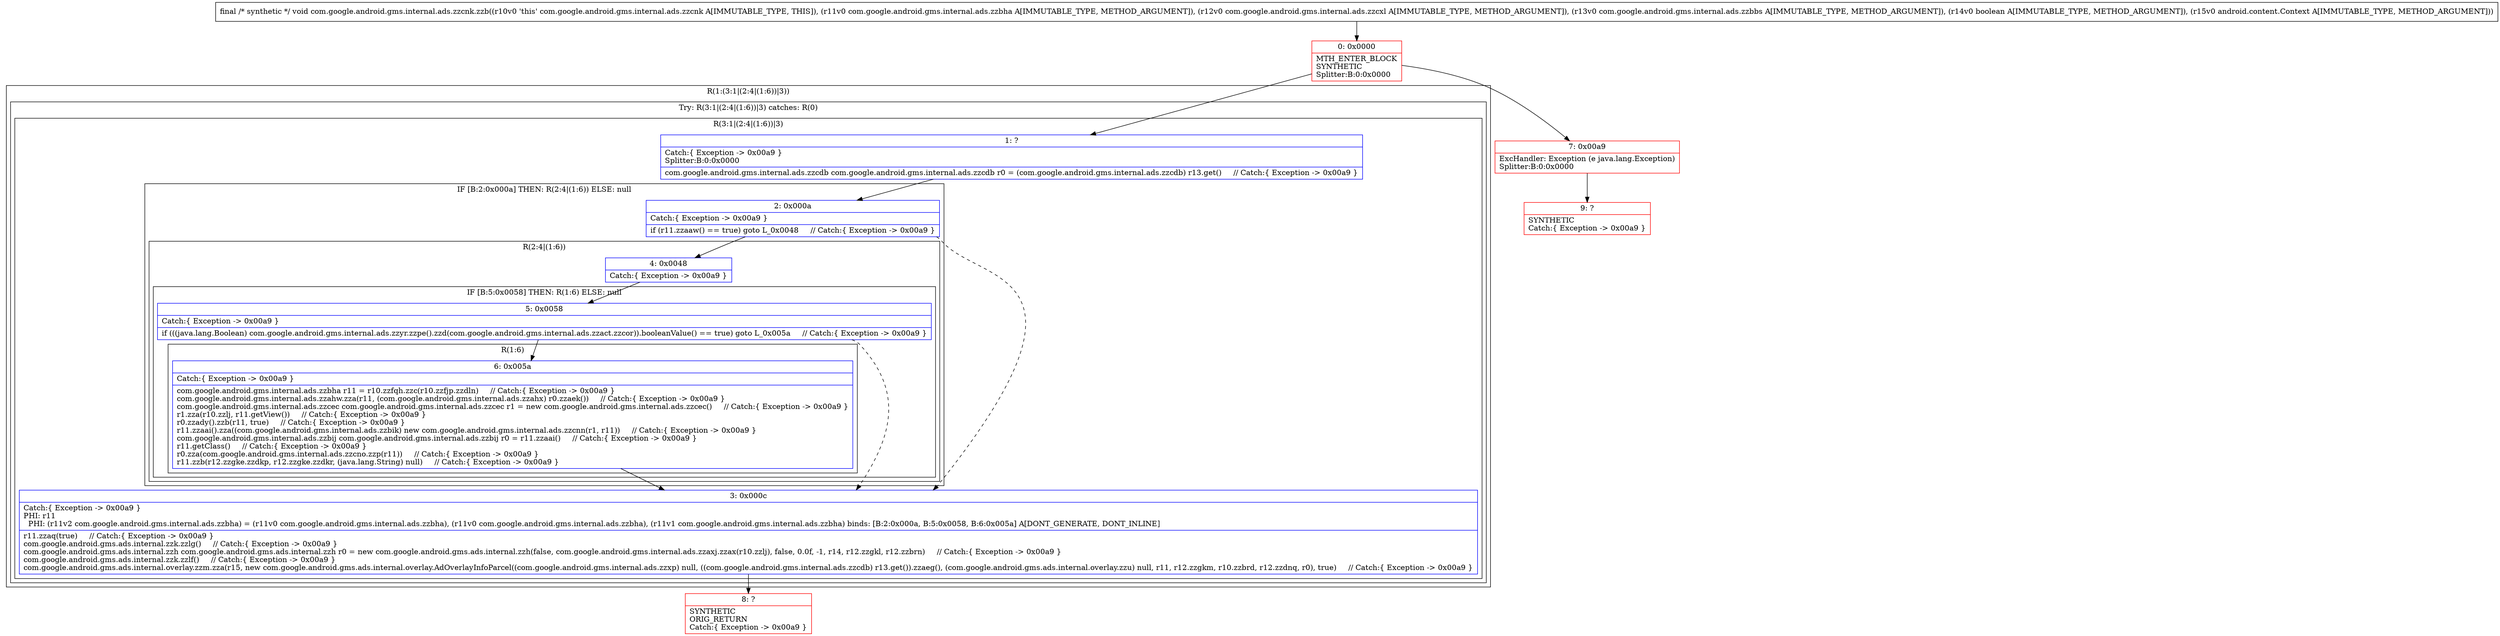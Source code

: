 digraph "CFG forcom.google.android.gms.internal.ads.zzcnk.zzb(Lcom\/google\/android\/gms\/internal\/ads\/zzbha;Lcom\/google\/android\/gms\/internal\/ads\/zzcxl;Lcom\/google\/android\/gms\/internal\/ads\/zzbbs;ZLandroid\/content\/Context;)V" {
subgraph cluster_Region_1602736490 {
label = "R(1:(3:1|(2:4|(1:6))|3))";
node [shape=record,color=blue];
subgraph cluster_TryCatchRegion_1138797992 {
label = "Try: R(3:1|(2:4|(1:6))|3) catches: R(0)";
node [shape=record,color=blue];
subgraph cluster_Region_124978545 {
label = "R(3:1|(2:4|(1:6))|3)";
node [shape=record,color=blue];
Node_1 [shape=record,label="{1\:\ ?|Catch:\{ Exception \-\> 0x00a9 \}\lSplitter:B:0:0x0000\l|com.google.android.gms.internal.ads.zzcdb com.google.android.gms.internal.ads.zzcdb r0 = (com.google.android.gms.internal.ads.zzcdb) r13.get()     \/\/ Catch:\{ Exception \-\> 0x00a9 \}\l}"];
subgraph cluster_IfRegion_1114868593 {
label = "IF [B:2:0x000a] THEN: R(2:4|(1:6)) ELSE: null";
node [shape=record,color=blue];
Node_2 [shape=record,label="{2\:\ 0x000a|Catch:\{ Exception \-\> 0x00a9 \}\l|if (r11.zzaaw() == true) goto L_0x0048     \/\/ Catch:\{ Exception \-\> 0x00a9 \}\l}"];
subgraph cluster_Region_1645962275 {
label = "R(2:4|(1:6))";
node [shape=record,color=blue];
Node_4 [shape=record,label="{4\:\ 0x0048|Catch:\{ Exception \-\> 0x00a9 \}\l}"];
subgraph cluster_IfRegion_58127755 {
label = "IF [B:5:0x0058] THEN: R(1:6) ELSE: null";
node [shape=record,color=blue];
Node_5 [shape=record,label="{5\:\ 0x0058|Catch:\{ Exception \-\> 0x00a9 \}\l|if (((java.lang.Boolean) com.google.android.gms.internal.ads.zzyr.zzpe().zzd(com.google.android.gms.internal.ads.zzact.zzcor)).booleanValue() == true) goto L_0x005a     \/\/ Catch:\{ Exception \-\> 0x00a9 \}\l}"];
subgraph cluster_Region_297559824 {
label = "R(1:6)";
node [shape=record,color=blue];
Node_6 [shape=record,label="{6\:\ 0x005a|Catch:\{ Exception \-\> 0x00a9 \}\l|com.google.android.gms.internal.ads.zzbha r11 = r10.zzfqh.zzc(r10.zzfjp.zzdln)     \/\/ Catch:\{ Exception \-\> 0x00a9 \}\lcom.google.android.gms.internal.ads.zzahw.zza(r11, (com.google.android.gms.internal.ads.zzahx) r0.zzaek())     \/\/ Catch:\{ Exception \-\> 0x00a9 \}\lcom.google.android.gms.internal.ads.zzcec com.google.android.gms.internal.ads.zzcec r1 = new com.google.android.gms.internal.ads.zzcec()     \/\/ Catch:\{ Exception \-\> 0x00a9 \}\lr1.zza(r10.zzlj, r11.getView())     \/\/ Catch:\{ Exception \-\> 0x00a9 \}\lr0.zzady().zzb(r11, true)     \/\/ Catch:\{ Exception \-\> 0x00a9 \}\lr11.zzaai().zza((com.google.android.gms.internal.ads.zzbik) new com.google.android.gms.internal.ads.zzcnn(r1, r11))     \/\/ Catch:\{ Exception \-\> 0x00a9 \}\lcom.google.android.gms.internal.ads.zzbij com.google.android.gms.internal.ads.zzbij r0 = r11.zzaai()     \/\/ Catch:\{ Exception \-\> 0x00a9 \}\lr11.getClass()     \/\/ Catch:\{ Exception \-\> 0x00a9 \}\lr0.zza(com.google.android.gms.internal.ads.zzcno.zzp(r11))     \/\/ Catch:\{ Exception \-\> 0x00a9 \}\lr11.zzb(r12.zzgke.zzdkp, r12.zzgke.zzdkr, (java.lang.String) null)     \/\/ Catch:\{ Exception \-\> 0x00a9 \}\l}"];
}
}
}
}
Node_3 [shape=record,label="{3\:\ 0x000c|Catch:\{ Exception \-\> 0x00a9 \}\lPHI: r11 \l  PHI: (r11v2 com.google.android.gms.internal.ads.zzbha) = (r11v0 com.google.android.gms.internal.ads.zzbha), (r11v0 com.google.android.gms.internal.ads.zzbha), (r11v1 com.google.android.gms.internal.ads.zzbha) binds: [B:2:0x000a, B:5:0x0058, B:6:0x005a] A[DONT_GENERATE, DONT_INLINE]\l|r11.zzaq(true)     \/\/ Catch:\{ Exception \-\> 0x00a9 \}\lcom.google.android.gms.ads.internal.zzk.zzlg()     \/\/ Catch:\{ Exception \-\> 0x00a9 \}\lcom.google.android.gms.ads.internal.zzh com.google.android.gms.ads.internal.zzh r0 = new com.google.android.gms.ads.internal.zzh(false, com.google.android.gms.internal.ads.zzaxj.zzax(r10.zzlj), false, 0.0f, \-1, r14, r12.zzgkl, r12.zzbrn)     \/\/ Catch:\{ Exception \-\> 0x00a9 \}\lcom.google.android.gms.ads.internal.zzk.zzlf()     \/\/ Catch:\{ Exception \-\> 0x00a9 \}\lcom.google.android.gms.ads.internal.overlay.zzm.zza(r15, new com.google.android.gms.ads.internal.overlay.AdOverlayInfoParcel((com.google.android.gms.internal.ads.zzxp) null, ((com.google.android.gms.internal.ads.zzcdb) r13.get()).zzaeg(), (com.google.android.gms.ads.internal.overlay.zzu) null, r11, r12.zzgkm, r10.zzbrd, r12.zzdnq, r0), true)     \/\/ Catch:\{ Exception \-\> 0x00a9 \}\l}"];
}
subgraph cluster_Region_1161659808 {
label = "R(0) | ExcHandler: Exception (e java.lang.Exception)\l";
node [shape=record,color=blue];
}
}
}
subgraph cluster_Region_1161659808 {
label = "R(0) | ExcHandler: Exception (e java.lang.Exception)\l";
node [shape=record,color=blue];
}
Node_0 [shape=record,color=red,label="{0\:\ 0x0000|MTH_ENTER_BLOCK\lSYNTHETIC\lSplitter:B:0:0x0000\l}"];
Node_7 [shape=record,color=red,label="{7\:\ 0x00a9|ExcHandler: Exception (e java.lang.Exception)\lSplitter:B:0:0x0000\l}"];
Node_8 [shape=record,color=red,label="{8\:\ ?|SYNTHETIC\lORIG_RETURN\lCatch:\{ Exception \-\> 0x00a9 \}\l}"];
Node_9 [shape=record,color=red,label="{9\:\ ?|SYNTHETIC\lCatch:\{ Exception \-\> 0x00a9 \}\l}"];
MethodNode[shape=record,label="{final \/* synthetic *\/ void com.google.android.gms.internal.ads.zzcnk.zzb((r10v0 'this' com.google.android.gms.internal.ads.zzcnk A[IMMUTABLE_TYPE, THIS]), (r11v0 com.google.android.gms.internal.ads.zzbha A[IMMUTABLE_TYPE, METHOD_ARGUMENT]), (r12v0 com.google.android.gms.internal.ads.zzcxl A[IMMUTABLE_TYPE, METHOD_ARGUMENT]), (r13v0 com.google.android.gms.internal.ads.zzbbs A[IMMUTABLE_TYPE, METHOD_ARGUMENT]), (r14v0 boolean A[IMMUTABLE_TYPE, METHOD_ARGUMENT]), (r15v0 android.content.Context A[IMMUTABLE_TYPE, METHOD_ARGUMENT])) }"];
MethodNode -> Node_0;
Node_1 -> Node_2;
Node_2 -> Node_3[style=dashed];
Node_2 -> Node_4;
Node_4 -> Node_5;
Node_5 -> Node_3[style=dashed];
Node_5 -> Node_6;
Node_6 -> Node_3;
Node_3 -> Node_8;
Node_0 -> Node_1;
Node_0 -> Node_7;
Node_7 -> Node_9;
}

